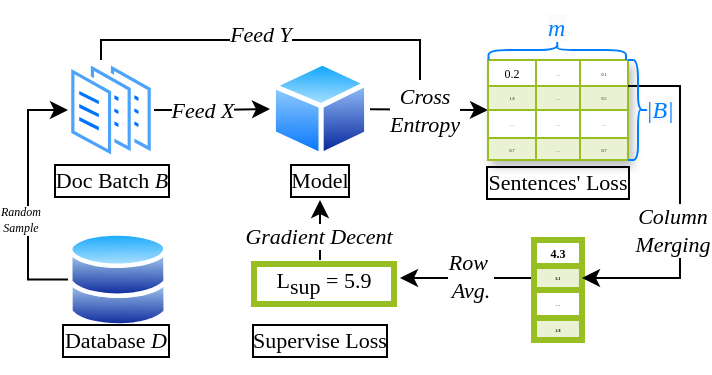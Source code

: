 <mxfile version="24.4.13" type="github">
  <diagram name="第 1 页" id="51orhLIGN2AkyH9BwsTD">
    <mxGraphModel dx="401" dy="254" grid="1" gridSize="10" guides="1" tooltips="1" connect="1" arrows="1" fold="1" page="1" pageScale="1" pageWidth="827" pageHeight="1169" math="0" shadow="0">
      <root>
        <mxCell id="0" />
        <mxCell id="1" parent="0" />
        <mxCell id="eV-kveOOjgJbcYbDGXLr-164" value="&lt;i style=&quot;forced-color-adjust: none; color: rgb(0, 127, 255); font-size: 12px; font-variant-ligatures: normal; font-variant-caps: normal; font-weight: 400; letter-spacing: normal; orphans: 2; text-align: left; text-indent: 0px; text-transform: none; widows: 2; word-spacing: 0px; -webkit-text-stroke-width: 0px; white-space: normal; background-color: rgb(251, 251, 251); text-decoration-thickness: initial; text-decoration-style: initial; text-decoration-color: initial;&quot;&gt;|B|&lt;/i&gt;" style="text;whiteSpace=wrap;html=1;fillColor=none;gradientColor=default;fontFamily=Times New Roman;" vertex="1" parent="1">
          <mxGeometry x="371" y="131" width="20" height="30" as="geometry" />
        </mxCell>
        <mxCell id="eV-kveOOjgJbcYbDGXLr-140" style="rounded=0;orthogonalLoop=1;jettySize=auto;html=1;entryX=0;entryY=0;entryDx=0;entryDy=0;fontFamily=Times New Roman;" edge="1" parent="1" source="eV-kveOOjgJbcYbDGXLr-7" target="eV-kveOOjgJbcYbDGXLr-22">
          <mxGeometry relative="1" as="geometry" />
        </mxCell>
        <mxCell id="eV-kveOOjgJbcYbDGXLr-143" value="&lt;i&gt;Cross&lt;/i&gt;&lt;div&gt;&lt;i&gt;Entropy&lt;/i&gt;&lt;/div&gt;" style="edgeLabel;html=1;align=center;verticalAlign=middle;resizable=0;points=[];fontFamily=Times New Roman;" vertex="1" connectable="0" parent="eV-kveOOjgJbcYbDGXLr-140">
          <mxGeometry x="-0.017" relative="1" as="geometry">
            <mxPoint x="-2" as="offset" />
          </mxGeometry>
        </mxCell>
        <mxCell id="eV-kveOOjgJbcYbDGXLr-7" value="" style="image;aspect=fixed;perimeter=ellipsePerimeter;html=1;align=center;shadow=0;dashed=0;spacingTop=3;image=img/lib/active_directory/generic_node.svg;fontFamily=Times New Roman;" vertex="1" parent="1">
          <mxGeometry x="185" y="120" width="50" height="49" as="geometry" />
        </mxCell>
        <mxCell id="eV-kveOOjgJbcYbDGXLr-131" style="edgeStyle=orthogonalEdgeStyle;rounded=0;orthogonalLoop=1;jettySize=auto;html=1;entryX=0;entryY=0.5;entryDx=0;entryDy=0;fontFamily=Times New Roman;" edge="1" parent="1" source="eV-kveOOjgJbcYbDGXLr-8" target="eV-kveOOjgJbcYbDGXLr-4">
          <mxGeometry relative="1" as="geometry">
            <Array as="points">
              <mxPoint x="64" y="230" />
              <mxPoint x="64" y="145" />
            </Array>
          </mxGeometry>
        </mxCell>
        <mxCell id="eV-kveOOjgJbcYbDGXLr-132" value="&lt;font style=&quot;font-size: 6px;&quot;&gt;&lt;span style=&quot;font-size: 6px;&quot;&gt;Random&lt;/span&gt;&lt;/font&gt;&lt;div style=&quot;font-size: 6px;&quot;&gt;&lt;font style=&quot;font-size: 6px;&quot;&gt;&lt;span style=&quot;font-size: 6px;&quot;&gt;Sample&lt;/span&gt;&lt;/font&gt;&lt;/div&gt;" style="edgeLabel;html=1;align=center;verticalAlign=middle;resizable=0;points=[];fontSize=6;fontStyle=2;fontFamily=Times New Roman;" vertex="1" connectable="0" parent="eV-kveOOjgJbcYbDGXLr-131">
          <mxGeometry x="0.038" y="1" relative="1" as="geometry">
            <mxPoint x="-3" y="15" as="offset" />
          </mxGeometry>
        </mxCell>
        <mxCell id="eV-kveOOjgJbcYbDGXLr-8" value="" style="image;aspect=fixed;perimeter=ellipsePerimeter;html=1;align=center;shadow=0;dashed=0;spacingTop=3;image=img/lib/active_directory/databases.svg;fontFamily=Times New Roman;" vertex="1" parent="1">
          <mxGeometry x="84" y="205.25" width="50" height="49" as="geometry" />
        </mxCell>
        <mxCell id="eV-kveOOjgJbcYbDGXLr-9" value="Assets" style="childLayout=tableLayout;recursiveResize=0;strokeColor=#98bf21;fillColor=#A7C942;shadow=1;fontSize=6;align=center;horizontal=1;verticalAlign=middle;labelBackgroundColor=none;labelBorderColor=none;fontFamily=Times New Roman;" vertex="1" parent="1">
          <mxGeometry x="294" y="120" width="70" height="50" as="geometry" />
        </mxCell>
        <mxCell id="eV-kveOOjgJbcYbDGXLr-14" value="" style="shape=tableRow;horizontal=1;startSize=0;swimlaneHead=0;swimlaneBody=0;top=0;left=0;bottom=0;right=0;dropTarget=0;collapsible=0;recursiveResize=0;expand=0;fontStyle=0;strokeColor=inherit;fillColor=#ffffff;fontSize=6;align=center;verticalAlign=middle;labelBackgroundColor=none;labelBorderColor=none;fontFamily=Times New Roman;" vertex="1" parent="eV-kveOOjgJbcYbDGXLr-9">
          <mxGeometry width="70" height="13" as="geometry" />
        </mxCell>
        <mxCell id="eV-kveOOjgJbcYbDGXLr-15" value="&lt;font style=&quot;font-size: 6px;&quot;&gt;0.2&lt;/font&gt;" style="connectable=0;recursiveResize=0;strokeColor=inherit;fillColor=inherit;align=center;whiteSpace=wrap;html=1;fontSize=2;horizontal=1;verticalAlign=middle;labelBackgroundColor=none;labelBorderColor=none;fontFamily=Times New Roman;" vertex="1" parent="eV-kveOOjgJbcYbDGXLr-14">
          <mxGeometry width="24" height="13" as="geometry">
            <mxRectangle width="24" height="13" as="alternateBounds" />
          </mxGeometry>
        </mxCell>
        <mxCell id="eV-kveOOjgJbcYbDGXLr-16" value="…" style="connectable=0;recursiveResize=0;strokeColor=inherit;fillColor=inherit;align=center;whiteSpace=wrap;html=1;fontSize=2;horizontal=1;verticalAlign=middle;labelBackgroundColor=none;labelBorderColor=none;fontFamily=Times New Roman;" vertex="1" parent="eV-kveOOjgJbcYbDGXLr-14">
          <mxGeometry x="24" width="22" height="13" as="geometry">
            <mxRectangle width="22" height="13" as="alternateBounds" />
          </mxGeometry>
        </mxCell>
        <mxCell id="eV-kveOOjgJbcYbDGXLr-17" value="0.1" style="connectable=0;recursiveResize=0;strokeColor=inherit;fillColor=inherit;align=center;whiteSpace=wrap;html=1;fontSize=2;horizontal=1;verticalAlign=middle;labelBackgroundColor=none;labelBorderColor=none;fontFamily=Times New Roman;" vertex="1" parent="eV-kveOOjgJbcYbDGXLr-14">
          <mxGeometry x="46" width="24" height="13" as="geometry">
            <mxRectangle width="24" height="13" as="alternateBounds" />
          </mxGeometry>
        </mxCell>
        <mxCell id="eV-kveOOjgJbcYbDGXLr-18" value="" style="shape=tableRow;horizontal=1;startSize=0;swimlaneHead=0;swimlaneBody=0;top=0;left=0;bottom=0;right=0;dropTarget=0;collapsible=0;recursiveResize=0;expand=0;fontStyle=1;strokeColor=inherit;fillColor=#EAF2D3;fontSize=6;align=center;verticalAlign=middle;labelBackgroundColor=none;labelBorderColor=none;fontFamily=Times New Roman;" vertex="1" parent="eV-kveOOjgJbcYbDGXLr-9">
          <mxGeometry y="13" width="70" height="12" as="geometry" />
        </mxCell>
        <mxCell id="eV-kveOOjgJbcYbDGXLr-19" value="1.8" style="connectable=0;recursiveResize=0;strokeColor=inherit;fillColor=inherit;whiteSpace=wrap;html=1;fontSize=2;align=center;horizontal=1;verticalAlign=middle;labelBackgroundColor=none;labelBorderColor=none;fontFamily=Times New Roman;" vertex="1" parent="eV-kveOOjgJbcYbDGXLr-18">
          <mxGeometry width="24" height="12" as="geometry">
            <mxRectangle width="24" height="12" as="alternateBounds" />
          </mxGeometry>
        </mxCell>
        <mxCell id="eV-kveOOjgJbcYbDGXLr-20" value="…" style="connectable=0;recursiveResize=0;strokeColor=inherit;fillColor=inherit;whiteSpace=wrap;html=1;fontSize=2;align=center;horizontal=1;verticalAlign=middle;labelBackgroundColor=none;labelBorderColor=none;fontFamily=Times New Roman;" vertex="1" parent="eV-kveOOjgJbcYbDGXLr-18">
          <mxGeometry x="24" width="22" height="12" as="geometry">
            <mxRectangle width="22" height="12" as="alternateBounds" />
          </mxGeometry>
        </mxCell>
        <mxCell id="eV-kveOOjgJbcYbDGXLr-21" value="0.5" style="connectable=0;recursiveResize=0;strokeColor=inherit;fillColor=inherit;whiteSpace=wrap;html=1;fontSize=2;align=center;horizontal=1;verticalAlign=middle;labelBackgroundColor=none;labelBorderColor=none;fontFamily=Times New Roman;" vertex="1" parent="eV-kveOOjgJbcYbDGXLr-18">
          <mxGeometry x="46" width="24" height="12" as="geometry">
            <mxRectangle width="24" height="12" as="alternateBounds" />
          </mxGeometry>
        </mxCell>
        <mxCell id="eV-kveOOjgJbcYbDGXLr-22" value="" style="shape=tableRow;horizontal=1;startSize=0;swimlaneHead=0;swimlaneBody=0;top=0;left=0;bottom=0;right=0;dropTarget=0;collapsible=0;recursiveResize=0;expand=0;fontStyle=0;strokeColor=inherit;fillColor=#ffffff;fontSize=6;align=center;verticalAlign=middle;labelBackgroundColor=none;labelBorderColor=none;fontFamily=Times New Roman;" vertex="1" parent="eV-kveOOjgJbcYbDGXLr-9">
          <mxGeometry y="25" width="70" height="14" as="geometry" />
        </mxCell>
        <mxCell id="eV-kveOOjgJbcYbDGXLr-23" value="…" style="connectable=0;recursiveResize=0;strokeColor=inherit;fillColor=inherit;fontStyle=0;align=center;whiteSpace=wrap;html=1;fontSize=2;horizontal=1;verticalAlign=middle;labelBackgroundColor=none;labelBorderColor=none;fontFamily=Times New Roman;" vertex="1" parent="eV-kveOOjgJbcYbDGXLr-22">
          <mxGeometry width="24" height="14" as="geometry">
            <mxRectangle width="24" height="14" as="alternateBounds" />
          </mxGeometry>
        </mxCell>
        <mxCell id="eV-kveOOjgJbcYbDGXLr-24" value="…" style="connectable=0;recursiveResize=0;strokeColor=inherit;fillColor=inherit;fontStyle=0;align=center;whiteSpace=wrap;html=1;fontSize=2;horizontal=1;verticalAlign=middle;labelBackgroundColor=none;labelBorderColor=none;fontFamily=Times New Roman;" vertex="1" parent="eV-kveOOjgJbcYbDGXLr-22">
          <mxGeometry x="24" width="22" height="14" as="geometry">
            <mxRectangle width="22" height="14" as="alternateBounds" />
          </mxGeometry>
        </mxCell>
        <mxCell id="eV-kveOOjgJbcYbDGXLr-25" value="…" style="connectable=0;recursiveResize=0;strokeColor=inherit;fillColor=inherit;fontStyle=0;align=center;whiteSpace=wrap;html=1;fontSize=2;horizontal=1;verticalAlign=middle;labelBackgroundColor=none;labelBorderColor=none;fontFamily=Times New Roman;" vertex="1" parent="eV-kveOOjgJbcYbDGXLr-22">
          <mxGeometry x="46" width="24" height="14" as="geometry">
            <mxRectangle width="24" height="14" as="alternateBounds" />
          </mxGeometry>
        </mxCell>
        <mxCell id="eV-kveOOjgJbcYbDGXLr-26" value="" style="shape=tableRow;horizontal=1;startSize=0;swimlaneHead=0;swimlaneBody=0;top=0;left=0;bottom=0;right=0;dropTarget=0;collapsible=0;recursiveResize=0;expand=0;fontStyle=1;strokeColor=inherit;fillColor=#EAF2D3;fontSize=6;align=center;verticalAlign=middle;labelBackgroundColor=none;labelBorderColor=none;fontFamily=Times New Roman;" vertex="1" parent="eV-kveOOjgJbcYbDGXLr-9">
          <mxGeometry y="39" width="70" height="11" as="geometry" />
        </mxCell>
        <mxCell id="eV-kveOOjgJbcYbDGXLr-27" value="0.7" style="connectable=0;recursiveResize=0;strokeColor=inherit;fillColor=inherit;whiteSpace=wrap;html=1;fontSize=2;align=center;horizontal=1;verticalAlign=middle;labelBackgroundColor=none;labelBorderColor=none;fontFamily=Times New Roman;" vertex="1" parent="eV-kveOOjgJbcYbDGXLr-26">
          <mxGeometry width="24" height="11" as="geometry">
            <mxRectangle width="24" height="11" as="alternateBounds" />
          </mxGeometry>
        </mxCell>
        <mxCell id="eV-kveOOjgJbcYbDGXLr-28" value="…" style="connectable=0;recursiveResize=0;strokeColor=inherit;fillColor=inherit;whiteSpace=wrap;html=1;fontSize=2;align=center;horizontal=1;verticalAlign=middle;labelBackgroundColor=none;labelBorderColor=none;fontFamily=Times New Roman;" vertex="1" parent="eV-kveOOjgJbcYbDGXLr-26">
          <mxGeometry x="24" width="22" height="11" as="geometry">
            <mxRectangle width="22" height="11" as="alternateBounds" />
          </mxGeometry>
        </mxCell>
        <mxCell id="eV-kveOOjgJbcYbDGXLr-29" value="0.7" style="connectable=0;recursiveResize=0;strokeColor=inherit;fillColor=inherit;whiteSpace=wrap;html=1;fontSize=2;align=center;horizontal=1;verticalAlign=middle;labelBackgroundColor=none;labelBorderColor=none;fontFamily=Times New Roman;" vertex="1" parent="eV-kveOOjgJbcYbDGXLr-26">
          <mxGeometry x="46" width="24" height="11" as="geometry">
            <mxRectangle width="24" height="11" as="alternateBounds" />
          </mxGeometry>
        </mxCell>
        <mxCell id="eV-kveOOjgJbcYbDGXLr-115" value="&lt;font style=&quot;font-size: 11px;&quot;&gt;&lt;font&gt;L&lt;/font&gt;&lt;sub style=&quot;font-size: 11px;&quot;&gt;&lt;font&gt;sup&lt;/font&gt;&amp;nbsp;&lt;/sub&gt;= 5.9&lt;/font&gt;" style="connectable=0;recursiveResize=0;strokeColor=#98BF21;fillColor=inherit;align=center;whiteSpace=wrap;html=1;fontSize=2;horizontal=1;verticalAlign=middle;labelBackgroundColor=none;labelBorderColor=none;shadow=0;strokeWidth=3;fontFamily=Times New Roman;" vertex="1" parent="1">
          <mxGeometry x="177" y="222" width="70" height="20" as="geometry">
            <mxRectangle width="24" height="13" as="alternateBounds" />
          </mxGeometry>
        </mxCell>
        <mxCell id="eV-kveOOjgJbcYbDGXLr-119" value="" style="group;movable=1;resizable=1;rotatable=1;deletable=1;editable=1;locked=0;connectable=1;fontStyle=1;strokeWidth=3;fontFamily=Times New Roman;" vertex="1" connectable="0" parent="1">
          <mxGeometry x="317" y="210" width="24" height="50" as="geometry" />
        </mxCell>
        <mxCell id="eV-kveOOjgJbcYbDGXLr-111" value="&lt;font style=&quot;font-size: 6px;&quot;&gt;4.3&lt;/font&gt;" style="connectable=1;recursiveResize=0;strokeColor=#98BF21;fillColor=inherit;align=center;whiteSpace=wrap;html=1;fontSize=2;horizontal=1;verticalAlign=middle;labelBackgroundColor=none;labelBorderColor=none;shadow=0;movable=1;resizable=1;rotatable=1;deletable=1;editable=1;locked=0;fontStyle=1;strokeWidth=3;fontFamily=Times New Roman;" vertex="1" parent="eV-kveOOjgJbcYbDGXLr-119">
          <mxGeometry width="24" height="13" as="geometry">
            <mxRectangle width="24" height="13" as="alternateBounds" />
          </mxGeometry>
        </mxCell>
        <mxCell id="eV-kveOOjgJbcYbDGXLr-168" style="edgeStyle=orthogonalEdgeStyle;rounded=0;orthogonalLoop=1;jettySize=auto;html=1;exitX=0;exitY=0.5;exitDx=0;exitDy=0;fontFamily=Times New Roman;" edge="1" parent="eV-kveOOjgJbcYbDGXLr-119" source="eV-kveOOjgJbcYbDGXLr-112">
          <mxGeometry relative="1" as="geometry">
            <mxPoint x="-67" y="19" as="targetPoint" />
          </mxGeometry>
        </mxCell>
        <mxCell id="eV-kveOOjgJbcYbDGXLr-169" value="&lt;i&gt;&lt;font&gt;Row&amp;nbsp;&lt;/font&gt;&lt;/i&gt;&lt;div&gt;&lt;i&gt;&lt;font&gt;Avg.&lt;/font&gt;&lt;/i&gt;&lt;/div&gt;" style="edgeLabel;html=1;align=center;verticalAlign=middle;resizable=0;points=[];fontFamily=Times New Roman;" vertex="1" connectable="0" parent="eV-kveOOjgJbcYbDGXLr-168">
          <mxGeometry x="-0.043" y="-1" relative="1" as="geometry">
            <mxPoint as="offset" />
          </mxGeometry>
        </mxCell>
        <mxCell id="eV-kveOOjgJbcYbDGXLr-112" value="6.1" style="connectable=1;recursiveResize=0;strokeColor=#98BF21;fillColor=#eaf2d3;whiteSpace=wrap;html=1;fontSize=2;align=center;horizontal=1;verticalAlign=middle;labelBackgroundColor=none;labelBorderColor=none;shadow=0;movable=1;resizable=1;rotatable=1;deletable=1;editable=1;locked=0;fontStyle=1;strokeWidth=3;fontFamily=Times New Roman;" vertex="1" parent="eV-kveOOjgJbcYbDGXLr-119">
          <mxGeometry y="13" width="24" height="12" as="geometry">
            <mxRectangle width="24" height="12" as="alternateBounds" />
          </mxGeometry>
        </mxCell>
        <mxCell id="eV-kveOOjgJbcYbDGXLr-113" value="…" style="connectable=1;recursiveResize=0;strokeColor=#98BF21;fillColor=inherit;fontStyle=1;align=center;whiteSpace=wrap;html=1;fontSize=2;horizontal=1;verticalAlign=middle;labelBackgroundColor=none;labelBorderColor=none;shadow=0;movable=1;resizable=1;rotatable=1;deletable=1;editable=1;locked=0;strokeWidth=3;fontFamily=Times New Roman;" vertex="1" parent="eV-kveOOjgJbcYbDGXLr-119">
          <mxGeometry y="25" width="24" height="14" as="geometry">
            <mxRectangle width="24" height="14" as="alternateBounds" />
          </mxGeometry>
        </mxCell>
        <mxCell id="eV-kveOOjgJbcYbDGXLr-114" value="2.8" style="connectable=1;recursiveResize=0;strokeColor=#98BF21;fillColor=#eaf2d3;whiteSpace=wrap;html=1;fontSize=2;align=center;horizontal=1;verticalAlign=middle;labelBackgroundColor=none;labelBorderColor=none;shadow=0;movable=1;resizable=1;rotatable=1;deletable=1;editable=1;locked=0;fontStyle=1;strokeWidth=3;fontFamily=Times New Roman;" vertex="1" parent="eV-kveOOjgJbcYbDGXLr-119">
          <mxGeometry y="39" width="24" height="11" as="geometry">
            <mxRectangle width="24" height="11" as="alternateBounds" />
          </mxGeometry>
        </mxCell>
        <mxCell id="eV-kveOOjgJbcYbDGXLr-124" value="&lt;font style=&quot;font-size: 11px;&quot;&gt;Doc Batch &lt;i&gt;B&lt;/i&gt;&lt;/font&gt;" style="rounded=1;whiteSpace=wrap;html=1;strokeWidth=1;opacity=0;strokeColor=default;labelBackgroundColor=none;labelBorderColor=default;fontFamily=Times New Roman;" vertex="1" parent="1">
          <mxGeometry x="69.5" y="169" width="72" height="21" as="geometry" />
        </mxCell>
        <mxCell id="eV-kveOOjgJbcYbDGXLr-125" value="&lt;font style=&quot;font-size: 11px;&quot;&gt;Model&lt;/font&gt;" style="rounded=1;whiteSpace=wrap;html=1;strokeWidth=1;opacity=0;strokeColor=default;labelBackgroundColor=none;labelBorderColor=default;fontFamily=Times New Roman;" vertex="1" parent="1">
          <mxGeometry x="180" y="170" width="60" height="20" as="geometry" />
        </mxCell>
        <mxCell id="eV-kveOOjgJbcYbDGXLr-126" value="&lt;font style=&quot;font-size: 11px;&quot;&gt;Sentences&#39; Loss&lt;/font&gt;" style="rounded=1;whiteSpace=wrap;html=1;strokeWidth=1;opacity=0;strokeColor=default;labelBackgroundColor=none;labelBorderColor=default;fontFamily=Times New Roman;" vertex="1" parent="1">
          <mxGeometry x="279" y="170" width="100" height="21" as="geometry" />
        </mxCell>
        <mxCell id="eV-kveOOjgJbcYbDGXLr-127" value="&lt;font style=&quot;font-size: 11px;&quot;&gt;Database &lt;i&gt;D&lt;/i&gt;&lt;/font&gt;" style="rounded=1;whiteSpace=wrap;html=1;strokeWidth=1;opacity=0;strokeColor=default;labelBorderColor=default;labelBackgroundColor=none;fontFamily=Times New Roman;" vertex="1" parent="1">
          <mxGeometry x="78" y="253.69" width="60" height="12.62" as="geometry" />
        </mxCell>
        <mxCell id="eV-kveOOjgJbcYbDGXLr-128" value="" style="group;fontFamily=Times New Roman;" vertex="1" connectable="0" parent="1">
          <mxGeometry x="84" y="120" width="43" height="50" as="geometry" />
        </mxCell>
        <mxCell id="eV-kveOOjgJbcYbDGXLr-145" style="edgeStyle=orthogonalEdgeStyle;rounded=0;orthogonalLoop=1;jettySize=auto;html=1;endArrow=none;endFill=0;fontFamily=Times New Roman;" edge="1" parent="eV-kveOOjgJbcYbDGXLr-128" source="eV-kveOOjgJbcYbDGXLr-4">
          <mxGeometry relative="1" as="geometry">
            <mxPoint x="176" y="10" as="targetPoint" />
            <Array as="points">
              <mxPoint x="17" y="-10" />
              <mxPoint x="176" y="-10" />
            </Array>
          </mxGeometry>
        </mxCell>
        <mxCell id="eV-kveOOjgJbcYbDGXLr-146" value="&lt;i&gt;&lt;font&gt;Feed Y&lt;/font&gt;&lt;/i&gt;" style="edgeLabel;html=1;align=center;verticalAlign=middle;resizable=0;points=[];fontFamily=Times New Roman;" vertex="1" connectable="0" parent="eV-kveOOjgJbcYbDGXLr-145">
          <mxGeometry x="0.13" y="3" relative="1" as="geometry">
            <mxPoint x="-18" as="offset" />
          </mxGeometry>
        </mxCell>
        <mxCell id="eV-kveOOjgJbcYbDGXLr-5" value="" style="image;aspect=fixed;perimeter=ellipsePerimeter;html=1;align=center;shadow=0;dashed=0;spacingTop=3;image=img/lib/active_directory/documents.svg;fontFamily=Times New Roman;" vertex="1" parent="eV-kveOOjgJbcYbDGXLr-128">
          <mxGeometry x="10" width="33" height="50" as="geometry" />
        </mxCell>
        <mxCell id="eV-kveOOjgJbcYbDGXLr-4" value="" style="image;aspect=fixed;perimeter=ellipsePerimeter;html=1;align=center;shadow=0;dashed=0;spacingTop=3;image=img/lib/active_directory/documents.svg;fontFamily=Times New Roman;" vertex="1" parent="eV-kveOOjgJbcYbDGXLr-128">
          <mxGeometry width="33" height="50" as="geometry" />
        </mxCell>
        <mxCell id="eV-kveOOjgJbcYbDGXLr-130" value="&lt;span style=&quot;font-size: 11px;&quot;&gt;Supervise Loss&lt;/span&gt;" style="rounded=1;whiteSpace=wrap;html=1;strokeWidth=3;opacity=0;strokeColor=#36393D;fillColor=#cdeb8b;labelBorderColor=default;fontFamily=Times New Roman;" vertex="1" parent="1">
          <mxGeometry x="165" y="245" width="90" height="30" as="geometry" />
        </mxCell>
        <mxCell id="eV-kveOOjgJbcYbDGXLr-138" style="edgeStyle=orthogonalEdgeStyle;rounded=0;orthogonalLoop=1;jettySize=auto;html=1;entryX=0;entryY=0.5;entryDx=0;entryDy=0;fontFamily=Times New Roman;" edge="1" parent="1" source="eV-kveOOjgJbcYbDGXLr-5" target="eV-kveOOjgJbcYbDGXLr-7">
          <mxGeometry relative="1" as="geometry" />
        </mxCell>
        <mxCell id="eV-kveOOjgJbcYbDGXLr-139" value="&lt;i style=&quot;&quot;&gt;Feed&amp;nbsp;&lt;/i&gt;&lt;i style=&quot;&quot;&gt;X&lt;/i&gt;" style="edgeLabel;html=1;align=center;verticalAlign=middle;resizable=0;points=[];fontFamily=Times New Roman;" vertex="1" connectable="0" parent="eV-kveOOjgJbcYbDGXLr-138">
          <mxGeometry x="0.126" y="-1" relative="1" as="geometry">
            <mxPoint x="-9" y="-1" as="offset" />
          </mxGeometry>
        </mxCell>
        <mxCell id="eV-kveOOjgJbcYbDGXLr-149" style="edgeStyle=orthogonalEdgeStyle;rounded=0;orthogonalLoop=1;jettySize=auto;html=1;entryX=1;entryY=0.5;entryDx=0;entryDy=0;exitX=1;exitY=1;exitDx=0;exitDy=0;fontFamily=Times New Roman;" edge="1" parent="1" source="eV-kveOOjgJbcYbDGXLr-14" target="eV-kveOOjgJbcYbDGXLr-112">
          <mxGeometry relative="1" as="geometry">
            <mxPoint x="394" y="149.38" as="sourcePoint" />
            <mxPoint x="371" y="239.38" as="targetPoint" />
            <Array as="points">
              <mxPoint x="390" y="133" />
              <mxPoint x="390" y="229" />
            </Array>
          </mxGeometry>
        </mxCell>
        <mxCell id="eV-kveOOjgJbcYbDGXLr-150" value="&lt;i&gt;&lt;font&gt;Column&lt;/font&gt;&lt;/i&gt;&lt;div&gt;&lt;i&gt;&lt;font&gt;Merging&lt;/font&gt;&lt;/i&gt;&lt;/div&gt;" style="edgeLabel;html=1;align=center;verticalAlign=middle;resizable=0;points=[];fontFamily=Times New Roman;" vertex="1" connectable="0" parent="eV-kveOOjgJbcYbDGXLr-149">
          <mxGeometry x="-0.113" y="4" relative="1" as="geometry">
            <mxPoint x="-8" y="22" as="offset" />
          </mxGeometry>
        </mxCell>
        <mxCell id="eV-kveOOjgJbcYbDGXLr-151" value="" style="shape=curlyBracket;whiteSpace=wrap;html=1;rounded=1;flipH=1;labelPosition=right;verticalLabelPosition=middle;align=left;verticalAlign=middle;size=0.5;strokeColor=#007FFF;fontFamily=Times New Roman;" vertex="1" parent="1">
          <mxGeometry x="364" y="120" width="10" height="50" as="geometry" />
        </mxCell>
        <mxCell id="eV-kveOOjgJbcYbDGXLr-154" value="" style="shape=curlyBracket;whiteSpace=wrap;html=1;rounded=1;flipH=1;labelPosition=right;verticalLabelPosition=middle;align=left;verticalAlign=middle;size=0.5;rotation=-90;strokeColor=#007FFF;fontFamily=Times New Roman;" vertex="1" parent="1">
          <mxGeometry x="323.63" y="80.63" width="10" height="68.75" as="geometry" />
        </mxCell>
        <mxCell id="eV-kveOOjgJbcYbDGXLr-159" value="&lt;i style=&quot;forced-color-adjust: none; font-size: 12px; font-variant-ligatures: normal; font-variant-caps: normal; font-weight: 400; letter-spacing: normal; orphans: 2; text-align: left; text-indent: 0px; text-transform: none; widows: 2; word-spacing: 0px; -webkit-text-stroke-width: 0px; white-space: normal; background-color: rgb(251, 251, 251); text-decoration-thickness: initial; text-decoration-style: initial; text-decoration-color: initial;&quot;&gt;&lt;font color=&quot;#007fff&quot;&gt;m&lt;/font&gt;&lt;/i&gt;" style="text;whiteSpace=wrap;html=1;fontFamily=Times New Roman;" vertex="1" parent="1">
          <mxGeometry x="322" y="90" width="20" height="20" as="geometry" />
        </mxCell>
        <mxCell id="eV-kveOOjgJbcYbDGXLr-170" style="edgeStyle=orthogonalEdgeStyle;rounded=0;orthogonalLoop=1;jettySize=auto;html=1;fontFamily=Times New Roman;entryX=0.5;entryY=1;entryDx=0;entryDy=0;" edge="1" parent="1" target="eV-kveOOjgJbcYbDGXLr-125">
          <mxGeometry relative="1" as="geometry">
            <mxPoint x="210" y="220" as="sourcePoint" />
            <mxPoint x="200" y="340" as="targetPoint" />
          </mxGeometry>
        </mxCell>
        <mxCell id="eV-kveOOjgJbcYbDGXLr-171" value="&lt;i&gt;Gradient&amp;nbsp;&lt;/i&gt;&lt;i&gt;Decent&lt;/i&gt;" style="edgeLabel;html=1;align=center;verticalAlign=middle;resizable=0;points=[];fontFamily=Times New Roman;" vertex="1" connectable="0" parent="eV-kveOOjgJbcYbDGXLr-170">
          <mxGeometry x="0.126" y="-1" relative="1" as="geometry">
            <mxPoint x="-2" y="5" as="offset" />
          </mxGeometry>
        </mxCell>
      </root>
    </mxGraphModel>
  </diagram>
</mxfile>
